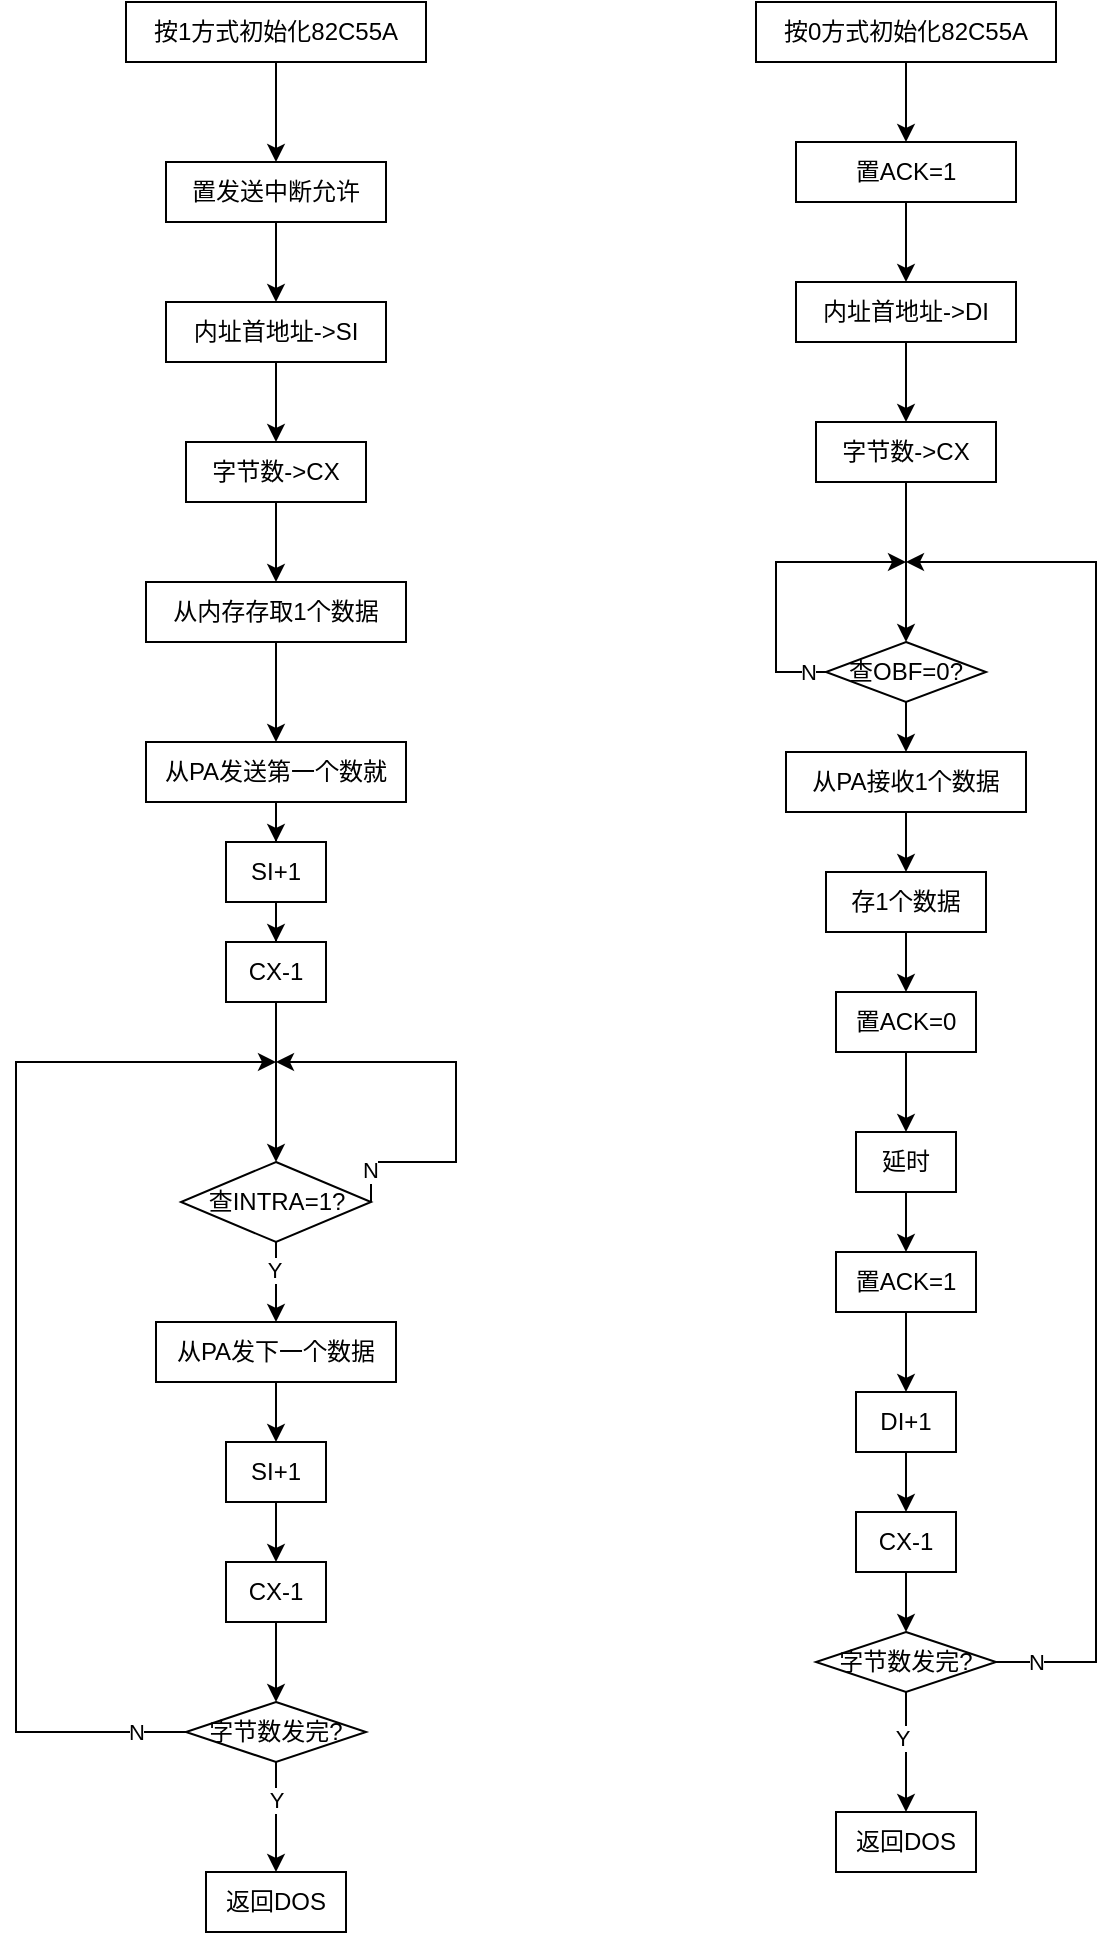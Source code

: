<mxfile version="20.6.0" type="github">
  <diagram id="AcaezFvhlNAec8YJfbTV" name="第 1 页">
    <mxGraphModel dx="1038" dy="571" grid="1" gridSize="10" guides="1" tooltips="1" connect="1" arrows="1" fold="1" page="1" pageScale="1" pageWidth="827" pageHeight="1169" math="0" shadow="0">
      <root>
        <mxCell id="0" />
        <mxCell id="1" parent="0" />
        <mxCell id="6dTJF4mxCBnenjgw6hWk-3" value="" style="edgeStyle=orthogonalEdgeStyle;rounded=0;orthogonalLoop=1;jettySize=auto;html=1;" edge="1" parent="1" source="6dTJF4mxCBnenjgw6hWk-1" target="6dTJF4mxCBnenjgw6hWk-2">
          <mxGeometry relative="1" as="geometry" />
        </mxCell>
        <mxCell id="6dTJF4mxCBnenjgw6hWk-1" value="按1方式初始化82C55A" style="rounded=0;whiteSpace=wrap;html=1;" vertex="1" parent="1">
          <mxGeometry x="95" y="40" width="150" height="30" as="geometry" />
        </mxCell>
        <mxCell id="6dTJF4mxCBnenjgw6hWk-5" value="" style="edgeStyle=orthogonalEdgeStyle;rounded=0;orthogonalLoop=1;jettySize=auto;html=1;" edge="1" parent="1" source="6dTJF4mxCBnenjgw6hWk-2" target="6dTJF4mxCBnenjgw6hWk-4">
          <mxGeometry relative="1" as="geometry" />
        </mxCell>
        <mxCell id="6dTJF4mxCBnenjgw6hWk-2" value="置发送中断允许" style="whiteSpace=wrap;html=1;rounded=0;" vertex="1" parent="1">
          <mxGeometry x="115" y="120" width="110" height="30" as="geometry" />
        </mxCell>
        <mxCell id="6dTJF4mxCBnenjgw6hWk-9" value="" style="edgeStyle=orthogonalEdgeStyle;rounded=0;orthogonalLoop=1;jettySize=auto;html=1;" edge="1" parent="1" source="6dTJF4mxCBnenjgw6hWk-4" target="6dTJF4mxCBnenjgw6hWk-8">
          <mxGeometry relative="1" as="geometry" />
        </mxCell>
        <mxCell id="6dTJF4mxCBnenjgw6hWk-4" value="内址首地址-&amp;gt;SI" style="whiteSpace=wrap;html=1;rounded=0;flipV=1;flipH=1;" vertex="1" parent="1">
          <mxGeometry x="115" y="190" width="110" height="30" as="geometry" />
        </mxCell>
        <mxCell id="6dTJF4mxCBnenjgw6hWk-11" value="" style="edgeStyle=orthogonalEdgeStyle;rounded=0;orthogonalLoop=1;jettySize=auto;html=1;" edge="1" parent="1" source="6dTJF4mxCBnenjgw6hWk-8" target="6dTJF4mxCBnenjgw6hWk-10">
          <mxGeometry relative="1" as="geometry" />
        </mxCell>
        <mxCell id="6dTJF4mxCBnenjgw6hWk-8" value="字节数-&amp;gt;CX" style="whiteSpace=wrap;html=1;rounded=0;flipV=1;flipH=1;" vertex="1" parent="1">
          <mxGeometry x="125" y="260" width="90" height="30" as="geometry" />
        </mxCell>
        <mxCell id="6dTJF4mxCBnenjgw6hWk-13" value="" style="edgeStyle=orthogonalEdgeStyle;rounded=0;orthogonalLoop=1;jettySize=auto;html=1;" edge="1" parent="1" source="6dTJF4mxCBnenjgw6hWk-10" target="6dTJF4mxCBnenjgw6hWk-12">
          <mxGeometry relative="1" as="geometry" />
        </mxCell>
        <mxCell id="6dTJF4mxCBnenjgw6hWk-10" value="从内存存取1个数据" style="whiteSpace=wrap;html=1;rounded=0;" vertex="1" parent="1">
          <mxGeometry x="105" y="330" width="130" height="30" as="geometry" />
        </mxCell>
        <mxCell id="6dTJF4mxCBnenjgw6hWk-17" value="" style="edgeStyle=orthogonalEdgeStyle;rounded=0;orthogonalLoop=1;jettySize=auto;html=1;" edge="1" parent="1" source="6dTJF4mxCBnenjgw6hWk-12" target="6dTJF4mxCBnenjgw6hWk-16">
          <mxGeometry relative="1" as="geometry" />
        </mxCell>
        <mxCell id="6dTJF4mxCBnenjgw6hWk-12" value="从PA发送第一个数就" style="whiteSpace=wrap;html=1;rounded=0;" vertex="1" parent="1">
          <mxGeometry x="105" y="410" width="130" height="30" as="geometry" />
        </mxCell>
        <mxCell id="6dTJF4mxCBnenjgw6hWk-21" value="" style="edgeStyle=orthogonalEdgeStyle;rounded=0;orthogonalLoop=1;jettySize=auto;html=1;" edge="1" parent="1" source="6dTJF4mxCBnenjgw6hWk-16" target="6dTJF4mxCBnenjgw6hWk-20">
          <mxGeometry relative="1" as="geometry" />
        </mxCell>
        <mxCell id="6dTJF4mxCBnenjgw6hWk-16" value="SI+1" style="whiteSpace=wrap;html=1;rounded=0;" vertex="1" parent="1">
          <mxGeometry x="145" y="460" width="50" height="30" as="geometry" />
        </mxCell>
        <mxCell id="6dTJF4mxCBnenjgw6hWk-23" value="" style="edgeStyle=orthogonalEdgeStyle;rounded=0;orthogonalLoop=1;jettySize=auto;html=1;" edge="1" parent="1" source="6dTJF4mxCBnenjgw6hWk-20" target="6dTJF4mxCBnenjgw6hWk-26">
          <mxGeometry relative="1" as="geometry">
            <mxPoint x="170" y="620" as="targetPoint" />
          </mxGeometry>
        </mxCell>
        <mxCell id="6dTJF4mxCBnenjgw6hWk-20" value="CX-1" style="whiteSpace=wrap;html=1;rounded=0;" vertex="1" parent="1">
          <mxGeometry x="145" y="510" width="50" height="30" as="geometry" />
        </mxCell>
        <mxCell id="6dTJF4mxCBnenjgw6hWk-30" value="" style="edgeStyle=orthogonalEdgeStyle;rounded=0;orthogonalLoop=1;jettySize=auto;html=1;" edge="1" parent="1" source="6dTJF4mxCBnenjgw6hWk-24" target="6dTJF4mxCBnenjgw6hWk-28">
          <mxGeometry relative="1" as="geometry" />
        </mxCell>
        <mxCell id="6dTJF4mxCBnenjgw6hWk-24" value="从PA发下一个数据" style="whiteSpace=wrap;html=1;rounded=0;" vertex="1" parent="1">
          <mxGeometry x="110" y="700" width="120" height="30" as="geometry" />
        </mxCell>
        <mxCell id="6dTJF4mxCBnenjgw6hWk-27" value="" style="edgeStyle=orthogonalEdgeStyle;rounded=0;orthogonalLoop=1;jettySize=auto;html=1;" edge="1" parent="1" source="6dTJF4mxCBnenjgw6hWk-26" target="6dTJF4mxCBnenjgw6hWk-24">
          <mxGeometry relative="1" as="geometry" />
        </mxCell>
        <mxCell id="6dTJF4mxCBnenjgw6hWk-59" value="Y" style="edgeLabel;html=1;align=center;verticalAlign=middle;resizable=0;points=[];" vertex="1" connectable="0" parent="6dTJF4mxCBnenjgw6hWk-27">
          <mxGeometry x="-0.314" y="-1" relative="1" as="geometry">
            <mxPoint as="offset" />
          </mxGeometry>
        </mxCell>
        <mxCell id="6dTJF4mxCBnenjgw6hWk-26" value="查INTRA=1?" style="rhombus;whiteSpace=wrap;html=1;rounded=0;" vertex="1" parent="1">
          <mxGeometry x="122.5" y="620" width="95" height="40" as="geometry" />
        </mxCell>
        <mxCell id="6dTJF4mxCBnenjgw6hWk-32" value="" style="edgeStyle=orthogonalEdgeStyle;rounded=0;orthogonalLoop=1;jettySize=auto;html=1;" edge="1" parent="1" source="6dTJF4mxCBnenjgw6hWk-28" target="6dTJF4mxCBnenjgw6hWk-31">
          <mxGeometry relative="1" as="geometry" />
        </mxCell>
        <mxCell id="6dTJF4mxCBnenjgw6hWk-28" value="SI+1" style="whiteSpace=wrap;html=1;rounded=0;" vertex="1" parent="1">
          <mxGeometry x="145" y="760" width="50" height="30" as="geometry" />
        </mxCell>
        <mxCell id="6dTJF4mxCBnenjgw6hWk-34" value="" style="edgeStyle=orthogonalEdgeStyle;rounded=0;orthogonalLoop=1;jettySize=auto;html=1;" edge="1" parent="1" source="6dTJF4mxCBnenjgw6hWk-31" target="6dTJF4mxCBnenjgw6hWk-33">
          <mxGeometry relative="1" as="geometry">
            <Array as="points">
              <mxPoint x="170" y="880" />
              <mxPoint x="170" y="880" />
            </Array>
          </mxGeometry>
        </mxCell>
        <mxCell id="6dTJF4mxCBnenjgw6hWk-31" value="CX-1" style="whiteSpace=wrap;html=1;rounded=0;" vertex="1" parent="1">
          <mxGeometry x="145" y="820" width="50" height="30" as="geometry" />
        </mxCell>
        <mxCell id="6dTJF4mxCBnenjgw6hWk-36" value="" style="edgeStyle=orthogonalEdgeStyle;rounded=0;orthogonalLoop=1;jettySize=auto;html=1;" edge="1" parent="1" source="6dTJF4mxCBnenjgw6hWk-33" target="6dTJF4mxCBnenjgw6hWk-35">
          <mxGeometry relative="1" as="geometry" />
        </mxCell>
        <mxCell id="6dTJF4mxCBnenjgw6hWk-57" value="Y" style="edgeLabel;html=1;align=center;verticalAlign=middle;resizable=0;points=[];" vertex="1" connectable="0" parent="6dTJF4mxCBnenjgw6hWk-36">
          <mxGeometry x="-0.708" y="1" relative="1" as="geometry">
            <mxPoint x="-1" y="11" as="offset" />
          </mxGeometry>
        </mxCell>
        <mxCell id="6dTJF4mxCBnenjgw6hWk-33" value="字节数发完?" style="rhombus;whiteSpace=wrap;html=1;rounded=0;" vertex="1" parent="1">
          <mxGeometry x="125" y="890" width="90" height="30" as="geometry" />
        </mxCell>
        <mxCell id="6dTJF4mxCBnenjgw6hWk-35" value="返回DOS" style="whiteSpace=wrap;html=1;rounded=0;" vertex="1" parent="1">
          <mxGeometry x="135" y="975" width="70" height="30" as="geometry" />
        </mxCell>
        <mxCell id="6dTJF4mxCBnenjgw6hWk-55" value="" style="endArrow=classic;html=1;rounded=0;exitX=1;exitY=0.5;exitDx=0;exitDy=0;edgeStyle=orthogonalEdgeStyle;elbow=vertical;endFill=1;" edge="1" parent="1" source="6dTJF4mxCBnenjgw6hWk-26">
          <mxGeometry width="50" height="50" relative="1" as="geometry">
            <mxPoint x="170" y="620" as="sourcePoint" />
            <mxPoint x="170" y="570" as="targetPoint" />
            <Array as="points">
              <mxPoint x="260" y="620" />
              <mxPoint x="260" y="570" />
            </Array>
          </mxGeometry>
        </mxCell>
        <mxCell id="6dTJF4mxCBnenjgw6hWk-58" value="N" style="edgeLabel;html=1;align=center;verticalAlign=middle;resizable=0;points=[];" vertex="1" connectable="0" parent="6dTJF4mxCBnenjgw6hWk-55">
          <mxGeometry x="-0.844" y="1" relative="1" as="geometry">
            <mxPoint as="offset" />
          </mxGeometry>
        </mxCell>
        <mxCell id="6dTJF4mxCBnenjgw6hWk-60" value="" style="edgeStyle=orthogonalEdgeStyle;rounded=0;orthogonalLoop=1;jettySize=auto;html=1;" edge="1" parent="1" source="6dTJF4mxCBnenjgw6hWk-61" target="6dTJF4mxCBnenjgw6hWk-63">
          <mxGeometry relative="1" as="geometry" />
        </mxCell>
        <mxCell id="6dTJF4mxCBnenjgw6hWk-61" value="按0方式初始化82C55A" style="rounded=0;whiteSpace=wrap;html=1;" vertex="1" parent="1">
          <mxGeometry x="410" y="40" width="150" height="30" as="geometry" />
        </mxCell>
        <mxCell id="6dTJF4mxCBnenjgw6hWk-62" value="" style="edgeStyle=orthogonalEdgeStyle;rounded=0;orthogonalLoop=1;jettySize=auto;html=1;" edge="1" parent="1" source="6dTJF4mxCBnenjgw6hWk-63" target="6dTJF4mxCBnenjgw6hWk-65">
          <mxGeometry relative="1" as="geometry" />
        </mxCell>
        <mxCell id="6dTJF4mxCBnenjgw6hWk-63" value="置ACK=1" style="whiteSpace=wrap;html=1;rounded=0;" vertex="1" parent="1">
          <mxGeometry x="430" y="110" width="110" height="30" as="geometry" />
        </mxCell>
        <mxCell id="6dTJF4mxCBnenjgw6hWk-64" value="" style="edgeStyle=orthogonalEdgeStyle;rounded=0;orthogonalLoop=1;jettySize=auto;html=1;" edge="1" parent="1" source="6dTJF4mxCBnenjgw6hWk-65" target="6dTJF4mxCBnenjgw6hWk-66">
          <mxGeometry relative="1" as="geometry" />
        </mxCell>
        <mxCell id="6dTJF4mxCBnenjgw6hWk-65" value="内址首地址-&amp;gt;DI" style="whiteSpace=wrap;html=1;rounded=0;flipV=1;flipH=1;" vertex="1" parent="1">
          <mxGeometry x="430" y="180" width="110" height="30" as="geometry" />
        </mxCell>
        <mxCell id="6dTJF4mxCBnenjgw6hWk-101" style="edgeStyle=orthogonalEdgeStyle;rounded=0;orthogonalLoop=1;jettySize=auto;html=1;entryX=0.5;entryY=0;entryDx=0;entryDy=0;startArrow=none;startFill=0;endArrow=classic;endFill=1;elbow=vertical;" edge="1" parent="1" source="6dTJF4mxCBnenjgw6hWk-66" target="6dTJF4mxCBnenjgw6hWk-69">
          <mxGeometry relative="1" as="geometry" />
        </mxCell>
        <mxCell id="6dTJF4mxCBnenjgw6hWk-66" value="字节数-&amp;gt;CX" style="whiteSpace=wrap;html=1;rounded=0;flipV=1;flipH=1;" vertex="1" parent="1">
          <mxGeometry x="440" y="250" width="90" height="30" as="geometry" />
        </mxCell>
        <mxCell id="6dTJF4mxCBnenjgw6hWk-74" value="" style="edgeStyle=orthogonalEdgeStyle;rounded=0;orthogonalLoop=1;jettySize=auto;html=1;startArrow=none;startFill=0;endArrow=classic;endFill=1;elbow=vertical;" edge="1" parent="1" source="6dTJF4mxCBnenjgw6hWk-69" target="6dTJF4mxCBnenjgw6hWk-73">
          <mxGeometry relative="1" as="geometry" />
        </mxCell>
        <mxCell id="6dTJF4mxCBnenjgw6hWk-69" value="查OBF=0?" style="rhombus;whiteSpace=wrap;html=1;rounded=0;" vertex="1" parent="1">
          <mxGeometry x="445" y="360" width="80" height="30" as="geometry" />
        </mxCell>
        <mxCell id="6dTJF4mxCBnenjgw6hWk-71" value="" style="endArrow=classic;html=1;rounded=0;elbow=vertical;exitX=0;exitY=0.5;exitDx=0;exitDy=0;edgeStyle=orthogonalEdgeStyle;endFill=1;" edge="1" parent="1" source="6dTJF4mxCBnenjgw6hWk-33">
          <mxGeometry width="50" height="50" relative="1" as="geometry">
            <mxPoint x="120" y="910" as="sourcePoint" />
            <mxPoint x="170" y="570" as="targetPoint" />
            <Array as="points">
              <mxPoint x="40" y="905" />
              <mxPoint x="40" y="570" />
            </Array>
          </mxGeometry>
        </mxCell>
        <mxCell id="6dTJF4mxCBnenjgw6hWk-92" value="N" style="edgeLabel;html=1;align=center;verticalAlign=middle;resizable=0;points=[];" vertex="1" connectable="0" parent="6dTJF4mxCBnenjgw6hWk-71">
          <mxGeometry x="-0.909" relative="1" as="geometry">
            <mxPoint as="offset" />
          </mxGeometry>
        </mxCell>
        <mxCell id="6dTJF4mxCBnenjgw6hWk-76" value="" style="edgeStyle=orthogonalEdgeStyle;rounded=0;orthogonalLoop=1;jettySize=auto;html=1;startArrow=none;startFill=0;endArrow=classic;endFill=1;elbow=vertical;" edge="1" parent="1" source="6dTJF4mxCBnenjgw6hWk-73" target="6dTJF4mxCBnenjgw6hWk-75">
          <mxGeometry relative="1" as="geometry" />
        </mxCell>
        <mxCell id="6dTJF4mxCBnenjgw6hWk-73" value="从PA接收1个数据" style="whiteSpace=wrap;html=1;rounded=0;" vertex="1" parent="1">
          <mxGeometry x="425" y="415" width="120" height="30" as="geometry" />
        </mxCell>
        <mxCell id="6dTJF4mxCBnenjgw6hWk-78" value="" style="edgeStyle=orthogonalEdgeStyle;rounded=0;orthogonalLoop=1;jettySize=auto;html=1;startArrow=none;startFill=0;endArrow=classic;endFill=1;elbow=vertical;" edge="1" parent="1" source="6dTJF4mxCBnenjgw6hWk-75" target="6dTJF4mxCBnenjgw6hWk-77">
          <mxGeometry relative="1" as="geometry" />
        </mxCell>
        <mxCell id="6dTJF4mxCBnenjgw6hWk-75" value="存1个数据" style="whiteSpace=wrap;html=1;rounded=0;" vertex="1" parent="1">
          <mxGeometry x="445" y="475" width="80" height="30" as="geometry" />
        </mxCell>
        <mxCell id="6dTJF4mxCBnenjgw6hWk-80" value="" style="edgeStyle=orthogonalEdgeStyle;rounded=0;orthogonalLoop=1;jettySize=auto;html=1;startArrow=none;startFill=0;endArrow=classic;endFill=1;elbow=vertical;" edge="1" parent="1" source="6dTJF4mxCBnenjgw6hWk-77" target="6dTJF4mxCBnenjgw6hWk-79">
          <mxGeometry relative="1" as="geometry" />
        </mxCell>
        <mxCell id="6dTJF4mxCBnenjgw6hWk-77" value="置ACK=0" style="whiteSpace=wrap;html=1;rounded=0;" vertex="1" parent="1">
          <mxGeometry x="450" y="535" width="70" height="30" as="geometry" />
        </mxCell>
        <mxCell id="6dTJF4mxCBnenjgw6hWk-82" value="" style="edgeStyle=orthogonalEdgeStyle;rounded=0;orthogonalLoop=1;jettySize=auto;html=1;startArrow=none;startFill=0;endArrow=classic;endFill=1;elbow=vertical;" edge="1" parent="1" source="6dTJF4mxCBnenjgw6hWk-79" target="6dTJF4mxCBnenjgw6hWk-81">
          <mxGeometry relative="1" as="geometry" />
        </mxCell>
        <mxCell id="6dTJF4mxCBnenjgw6hWk-79" value="延时" style="whiteSpace=wrap;html=1;rounded=0;" vertex="1" parent="1">
          <mxGeometry x="460" y="605" width="50" height="30" as="geometry" />
        </mxCell>
        <mxCell id="6dTJF4mxCBnenjgw6hWk-84" value="" style="edgeStyle=orthogonalEdgeStyle;rounded=0;orthogonalLoop=1;jettySize=auto;html=1;startArrow=none;startFill=0;endArrow=classic;endFill=1;elbow=vertical;" edge="1" parent="1" source="6dTJF4mxCBnenjgw6hWk-81" target="6dTJF4mxCBnenjgw6hWk-83">
          <mxGeometry relative="1" as="geometry" />
        </mxCell>
        <mxCell id="6dTJF4mxCBnenjgw6hWk-81" value="置ACK=1" style="whiteSpace=wrap;html=1;rounded=0;" vertex="1" parent="1">
          <mxGeometry x="450" y="665" width="70" height="30" as="geometry" />
        </mxCell>
        <mxCell id="6dTJF4mxCBnenjgw6hWk-86" value="" style="edgeStyle=orthogonalEdgeStyle;rounded=0;orthogonalLoop=1;jettySize=auto;html=1;startArrow=none;startFill=0;endArrow=classic;endFill=1;elbow=vertical;" edge="1" parent="1" source="6dTJF4mxCBnenjgw6hWk-83" target="6dTJF4mxCBnenjgw6hWk-85">
          <mxGeometry relative="1" as="geometry" />
        </mxCell>
        <mxCell id="6dTJF4mxCBnenjgw6hWk-83" value="DI+1" style="whiteSpace=wrap;html=1;rounded=0;" vertex="1" parent="1">
          <mxGeometry x="460" y="735" width="50" height="30" as="geometry" />
        </mxCell>
        <mxCell id="6dTJF4mxCBnenjgw6hWk-88" value="" style="edgeStyle=orthogonalEdgeStyle;rounded=0;orthogonalLoop=1;jettySize=auto;html=1;startArrow=none;startFill=0;endArrow=classic;endFill=1;elbow=vertical;" edge="1" parent="1" source="6dTJF4mxCBnenjgw6hWk-85" target="6dTJF4mxCBnenjgw6hWk-87">
          <mxGeometry relative="1" as="geometry" />
        </mxCell>
        <mxCell id="6dTJF4mxCBnenjgw6hWk-85" value="CX-1" style="whiteSpace=wrap;html=1;rounded=0;" vertex="1" parent="1">
          <mxGeometry x="460" y="795" width="50" height="30" as="geometry" />
        </mxCell>
        <mxCell id="6dTJF4mxCBnenjgw6hWk-90" value="" style="edgeStyle=orthogonalEdgeStyle;rounded=0;orthogonalLoop=1;jettySize=auto;html=1;startArrow=none;startFill=0;endArrow=classic;endFill=1;elbow=vertical;" edge="1" parent="1" source="6dTJF4mxCBnenjgw6hWk-87" target="6dTJF4mxCBnenjgw6hWk-89">
          <mxGeometry relative="1" as="geometry" />
        </mxCell>
        <mxCell id="6dTJF4mxCBnenjgw6hWk-91" value="Y" style="edgeLabel;html=1;align=center;verticalAlign=middle;resizable=0;points=[];" vertex="1" connectable="0" parent="6dTJF4mxCBnenjgw6hWk-90">
          <mxGeometry x="-0.232" y="-2" relative="1" as="geometry">
            <mxPoint as="offset" />
          </mxGeometry>
        </mxCell>
        <mxCell id="6dTJF4mxCBnenjgw6hWk-87" value="字节数发完?" style="rhombus;whiteSpace=wrap;html=1;rounded=0;" vertex="1" parent="1">
          <mxGeometry x="440" y="855" width="90" height="30" as="geometry" />
        </mxCell>
        <mxCell id="6dTJF4mxCBnenjgw6hWk-89" value="返回DOS" style="whiteSpace=wrap;html=1;rounded=0;" vertex="1" parent="1">
          <mxGeometry x="450" y="945" width="70" height="30" as="geometry" />
        </mxCell>
        <mxCell id="6dTJF4mxCBnenjgw6hWk-99" value="" style="endArrow=classic;html=1;rounded=0;elbow=vertical;exitX=0;exitY=0.5;exitDx=0;exitDy=0;edgeStyle=orthogonalEdgeStyle;movable=1;resizable=1;rotatable=1;deletable=1;editable=1;connectable=1;" edge="1" parent="1" source="6dTJF4mxCBnenjgw6hWk-69">
          <mxGeometry width="50" height="50" relative="1" as="geometry">
            <mxPoint x="400" y="400" as="sourcePoint" />
            <mxPoint x="485" y="320" as="targetPoint" />
            <Array as="points">
              <mxPoint x="420" y="375" />
              <mxPoint x="420" y="320" />
            </Array>
          </mxGeometry>
        </mxCell>
        <mxCell id="6dTJF4mxCBnenjgw6hWk-102" value="N" style="edgeLabel;html=1;align=center;verticalAlign=middle;resizable=0;points=[];" vertex="1" connectable="0" parent="6dTJF4mxCBnenjgw6hWk-99">
          <mxGeometry x="-0.87" relative="1" as="geometry">
            <mxPoint as="offset" />
          </mxGeometry>
        </mxCell>
        <mxCell id="6dTJF4mxCBnenjgw6hWk-103" value="N" style="endArrow=classic;html=1;rounded=0;elbow=vertical;exitX=1;exitY=0.5;exitDx=0;exitDy=0;endFill=1;edgeStyle=orthogonalEdgeStyle;" edge="1" parent="1" source="6dTJF4mxCBnenjgw6hWk-87">
          <mxGeometry x="-0.942" width="50" height="50" relative="1" as="geometry">
            <mxPoint x="540" y="890" as="sourcePoint" />
            <mxPoint x="485" y="320" as="targetPoint" />
            <Array as="points">
              <mxPoint x="580" y="870" />
              <mxPoint x="580" y="320" />
            </Array>
            <mxPoint as="offset" />
          </mxGeometry>
        </mxCell>
      </root>
    </mxGraphModel>
  </diagram>
</mxfile>
